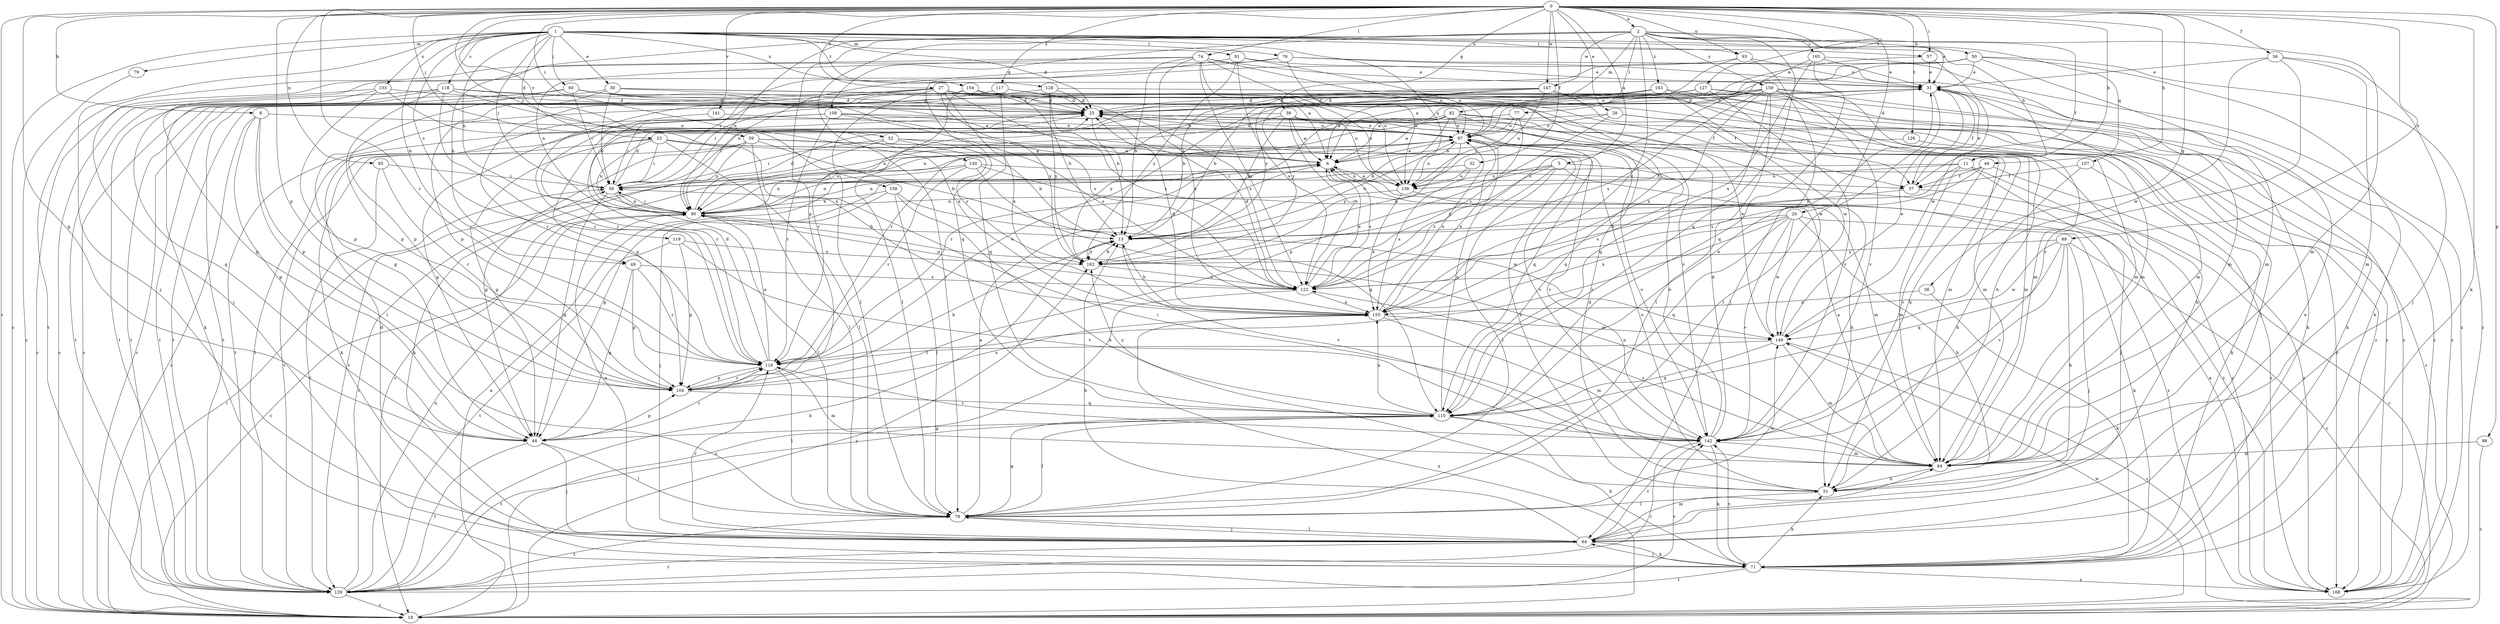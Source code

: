 strict digraph  {
0;
1;
2;
5;
6;
9;
11;
13;
18;
20;
23;
25;
27;
28;
30;
31;
32;
36;
37;
38;
39;
44;
46;
49;
50;
51;
52;
57;
58;
59;
60;
64;
71;
74;
76;
77;
78;
79;
81;
82;
84;
85;
89;
90;
93;
97;
98;
104;
107;
108;
110;
116;
117;
118;
119;
122;
126;
127;
128;
129;
133;
136;
140;
141;
142;
147;
149;
154;
155;
158;
159;
162;
163;
165;
168;
0 -> 2  [label=a];
0 -> 5  [label=a];
0 -> 9  [label=b];
0 -> 11  [label=b];
0 -> 18  [label=c];
0 -> 20  [label=d];
0 -> 27  [label=e];
0 -> 28  [label=e];
0 -> 32  [label=f];
0 -> 36  [label=f];
0 -> 38  [label=g];
0 -> 39  [label=g];
0 -> 44  [label=g];
0 -> 46  [label=h];
0 -> 52  [label=i];
0 -> 57  [label=i];
0 -> 59  [label=j];
0 -> 71  [label=k];
0 -> 74  [label=l];
0 -> 85  [label=n];
0 -> 89  [label=n];
0 -> 93  [label=o];
0 -> 98  [label=p];
0 -> 104  [label=p];
0 -> 116  [label=r];
0 -> 117  [label=s];
0 -> 126  [label=t];
0 -> 127  [label=t];
0 -> 140  [label=v];
0 -> 141  [label=v];
0 -> 147  [label=w];
0 -> 158  [label=y];
1 -> 11  [label=b];
1 -> 18  [label=c];
1 -> 23  [label=d];
1 -> 25  [label=d];
1 -> 30  [label=e];
1 -> 49  [label=h];
1 -> 57  [label=i];
1 -> 58  [label=i];
1 -> 60  [label=j];
1 -> 64  [label=j];
1 -> 76  [label=l];
1 -> 79  [label=m];
1 -> 81  [label=m];
1 -> 90  [label=n];
1 -> 93  [label=o];
1 -> 107  [label=q];
1 -> 118  [label=s];
1 -> 119  [label=s];
1 -> 128  [label=t];
1 -> 133  [label=u];
1 -> 136  [label=u];
1 -> 154  [label=x];
2 -> 31  [label=e];
2 -> 37  [label=f];
2 -> 49  [label=h];
2 -> 50  [label=h];
2 -> 77  [label=l];
2 -> 78  [label=l];
2 -> 82  [label=m];
2 -> 84  [label=m];
2 -> 90  [label=n];
2 -> 104  [label=p];
2 -> 108  [label=q];
2 -> 110  [label=q];
2 -> 147  [label=w];
2 -> 155  [label=x];
2 -> 159  [label=y];
2 -> 163  [label=z];
2 -> 165  [label=z];
5 -> 13  [label=b];
5 -> 51  [label=h];
5 -> 78  [label=l];
5 -> 122  [label=s];
5 -> 136  [label=u];
5 -> 162  [label=y];
5 -> 168  [label=z];
6 -> 58  [label=i];
6 -> 90  [label=n];
6 -> 122  [label=s];
6 -> 136  [label=u];
9 -> 18  [label=c];
9 -> 44  [label=g];
9 -> 78  [label=l];
9 -> 97  [label=o];
9 -> 104  [label=p];
11 -> 13  [label=b];
11 -> 64  [label=j];
11 -> 84  [label=m];
11 -> 90  [label=n];
11 -> 136  [label=u];
11 -> 168  [label=z];
13 -> 97  [label=o];
13 -> 142  [label=v];
13 -> 162  [label=y];
18 -> 6  [label=a];
18 -> 58  [label=i];
18 -> 149  [label=w];
18 -> 155  [label=x];
18 -> 162  [label=y];
20 -> 13  [label=b];
20 -> 51  [label=h];
20 -> 71  [label=k];
20 -> 110  [label=q];
20 -> 116  [label=r];
20 -> 142  [label=v];
20 -> 149  [label=w];
20 -> 155  [label=x];
23 -> 6  [label=a];
23 -> 44  [label=g];
23 -> 51  [label=h];
23 -> 58  [label=i];
23 -> 71  [label=k];
23 -> 78  [label=l];
23 -> 90  [label=n];
23 -> 142  [label=v];
25 -> 97  [label=o];
25 -> 104  [label=p];
25 -> 162  [label=y];
25 -> 168  [label=z];
27 -> 25  [label=d];
27 -> 78  [label=l];
27 -> 90  [label=n];
27 -> 116  [label=r];
27 -> 122  [label=s];
27 -> 129  [label=t];
27 -> 136  [label=u];
27 -> 142  [label=v];
27 -> 155  [label=x];
27 -> 162  [label=y];
28 -> 51  [label=h];
28 -> 84  [label=m];
28 -> 90  [label=n];
28 -> 97  [label=o];
28 -> 104  [label=p];
30 -> 18  [label=c];
30 -> 25  [label=d];
30 -> 37  [label=f];
30 -> 58  [label=i];
30 -> 104  [label=p];
30 -> 149  [label=w];
31 -> 25  [label=d];
31 -> 37  [label=f];
31 -> 58  [label=i];
31 -> 78  [label=l];
31 -> 84  [label=m];
31 -> 129  [label=t];
31 -> 168  [label=z];
32 -> 58  [label=i];
32 -> 136  [label=u];
32 -> 155  [label=x];
36 -> 31  [label=e];
36 -> 64  [label=j];
36 -> 84  [label=m];
36 -> 142  [label=v];
36 -> 149  [label=w];
37 -> 18  [label=c];
37 -> 31  [label=e];
37 -> 122  [label=s];
38 -> 71  [label=k];
38 -> 155  [label=x];
39 -> 6  [label=a];
39 -> 13  [label=b];
39 -> 51  [label=h];
39 -> 90  [label=n];
39 -> 97  [label=o];
39 -> 110  [label=q];
39 -> 122  [label=s];
39 -> 129  [label=t];
44 -> 64  [label=j];
44 -> 78  [label=l];
44 -> 104  [label=p];
44 -> 116  [label=r];
44 -> 129  [label=t];
46 -> 37  [label=f];
46 -> 44  [label=g];
46 -> 122  [label=s];
46 -> 142  [label=v];
46 -> 168  [label=z];
49 -> 44  [label=g];
49 -> 104  [label=p];
49 -> 116  [label=r];
49 -> 122  [label=s];
50 -> 6  [label=a];
50 -> 31  [label=e];
50 -> 58  [label=i];
50 -> 71  [label=k];
50 -> 84  [label=m];
50 -> 97  [label=o];
50 -> 168  [label=z];
51 -> 25  [label=d];
51 -> 78  [label=l];
51 -> 97  [label=o];
52 -> 6  [label=a];
52 -> 13  [label=b];
52 -> 58  [label=i];
52 -> 71  [label=k];
52 -> 162  [label=y];
57 -> 31  [label=e];
57 -> 149  [label=w];
57 -> 162  [label=y];
58 -> 25  [label=d];
58 -> 44  [label=g];
58 -> 78  [label=l];
58 -> 90  [label=n];
59 -> 6  [label=a];
59 -> 13  [label=b];
59 -> 44  [label=g];
59 -> 78  [label=l];
59 -> 90  [label=n];
59 -> 129  [label=t];
59 -> 142  [label=v];
60 -> 6  [label=a];
60 -> 25  [label=d];
60 -> 58  [label=i];
60 -> 71  [label=k];
60 -> 104  [label=p];
60 -> 122  [label=s];
60 -> 129  [label=t];
60 -> 136  [label=u];
64 -> 13  [label=b];
64 -> 25  [label=d];
64 -> 31  [label=e];
64 -> 71  [label=k];
64 -> 78  [label=l];
64 -> 84  [label=m];
64 -> 90  [label=n];
64 -> 116  [label=r];
64 -> 129  [label=t];
64 -> 142  [label=v];
71 -> 51  [label=h];
71 -> 64  [label=j];
71 -> 129  [label=t];
71 -> 142  [label=v];
71 -> 168  [label=z];
74 -> 6  [label=a];
74 -> 13  [label=b];
74 -> 31  [label=e];
74 -> 90  [label=n];
74 -> 97  [label=o];
74 -> 122  [label=s];
74 -> 129  [label=t];
74 -> 136  [label=u];
74 -> 155  [label=x];
76 -> 31  [label=e];
76 -> 64  [label=j];
76 -> 84  [label=m];
76 -> 90  [label=n];
76 -> 136  [label=u];
77 -> 97  [label=o];
77 -> 122  [label=s];
77 -> 129  [label=t];
77 -> 136  [label=u];
78 -> 6  [label=a];
78 -> 64  [label=j];
78 -> 110  [label=q];
78 -> 129  [label=t];
78 -> 149  [label=w];
79 -> 18  [label=c];
81 -> 31  [label=e];
81 -> 97  [label=o];
81 -> 110  [label=q];
81 -> 122  [label=s];
81 -> 162  [label=y];
82 -> 6  [label=a];
82 -> 13  [label=b];
82 -> 18  [label=c];
82 -> 58  [label=i];
82 -> 84  [label=m];
82 -> 97  [label=o];
82 -> 110  [label=q];
82 -> 116  [label=r];
84 -> 6  [label=a];
84 -> 51  [label=h];
84 -> 90  [label=n];
84 -> 122  [label=s];
85 -> 58  [label=i];
85 -> 116  [label=r];
85 -> 129  [label=t];
89 -> 18  [label=c];
89 -> 51  [label=h];
89 -> 64  [label=j];
89 -> 110  [label=q];
89 -> 142  [label=v];
89 -> 149  [label=w];
89 -> 162  [label=y];
90 -> 13  [label=b];
90 -> 18  [label=c];
90 -> 25  [label=d];
90 -> 58  [label=i];
90 -> 97  [label=o];
93 -> 31  [label=e];
93 -> 44  [label=g];
93 -> 64  [label=j];
93 -> 97  [label=o];
97 -> 6  [label=a];
97 -> 18  [label=c];
97 -> 25  [label=d];
97 -> 129  [label=t];
97 -> 136  [label=u];
97 -> 142  [label=v];
97 -> 155  [label=x];
97 -> 162  [label=y];
98 -> 18  [label=c];
98 -> 84  [label=m];
104 -> 13  [label=b];
104 -> 31  [label=e];
104 -> 110  [label=q];
104 -> 116  [label=r];
104 -> 155  [label=x];
107 -> 37  [label=f];
107 -> 51  [label=h];
107 -> 168  [label=z];
108 -> 44  [label=g];
108 -> 58  [label=i];
108 -> 84  [label=m];
108 -> 97  [label=o];
108 -> 116  [label=r];
108 -> 122  [label=s];
110 -> 31  [label=e];
110 -> 44  [label=g];
110 -> 71  [label=k];
110 -> 78  [label=l];
110 -> 97  [label=o];
110 -> 129  [label=t];
110 -> 142  [label=v];
110 -> 155  [label=x];
110 -> 162  [label=y];
116 -> 25  [label=d];
116 -> 78  [label=l];
116 -> 84  [label=m];
116 -> 90  [label=n];
116 -> 104  [label=p];
117 -> 25  [label=d];
117 -> 110  [label=q];
117 -> 116  [label=r];
117 -> 122  [label=s];
118 -> 18  [label=c];
118 -> 25  [label=d];
118 -> 104  [label=p];
118 -> 116  [label=r];
118 -> 129  [label=t];
118 -> 149  [label=w];
118 -> 155  [label=x];
119 -> 104  [label=p];
119 -> 129  [label=t];
119 -> 142  [label=v];
119 -> 162  [label=y];
122 -> 6  [label=a];
122 -> 18  [label=c];
122 -> 25  [label=d];
122 -> 90  [label=n];
122 -> 155  [label=x];
126 -> 6  [label=a];
126 -> 71  [label=k];
127 -> 13  [label=b];
127 -> 25  [label=d];
127 -> 44  [label=g];
127 -> 71  [label=k];
127 -> 142  [label=v];
127 -> 168  [label=z];
128 -> 13  [label=b];
128 -> 25  [label=d];
128 -> 129  [label=t];
128 -> 162  [label=y];
128 -> 168  [label=z];
129 -> 13  [label=b];
129 -> 18  [label=c];
129 -> 58  [label=i];
129 -> 90  [label=n];
129 -> 142  [label=v];
133 -> 18  [label=c];
133 -> 25  [label=d];
133 -> 44  [label=g];
133 -> 104  [label=p];
133 -> 155  [label=x];
136 -> 6  [label=a];
136 -> 90  [label=n];
136 -> 155  [label=x];
136 -> 168  [label=z];
140 -> 37  [label=f];
140 -> 58  [label=i];
140 -> 84  [label=m];
140 -> 90  [label=n];
140 -> 110  [label=q];
140 -> 116  [label=r];
141 -> 97  [label=o];
141 -> 116  [label=r];
142 -> 25  [label=d];
142 -> 58  [label=i];
142 -> 71  [label=k];
142 -> 84  [label=m];
142 -> 97  [label=o];
142 -> 116  [label=r];
142 -> 129  [label=t];
147 -> 6  [label=a];
147 -> 13  [label=b];
147 -> 25  [label=d];
147 -> 37  [label=f];
147 -> 84  [label=m];
147 -> 116  [label=r];
147 -> 136  [label=u];
147 -> 168  [label=z];
149 -> 18  [label=c];
149 -> 31  [label=e];
149 -> 84  [label=m];
149 -> 110  [label=q];
149 -> 116  [label=r];
154 -> 13  [label=b];
154 -> 18  [label=c];
154 -> 25  [label=d];
154 -> 78  [label=l];
154 -> 168  [label=z];
155 -> 13  [label=b];
155 -> 25  [label=d];
155 -> 84  [label=m];
155 -> 97  [label=o];
155 -> 149  [label=w];
158 -> 51  [label=h];
158 -> 64  [label=j];
158 -> 78  [label=l];
158 -> 90  [label=n];
158 -> 149  [label=w];
159 -> 6  [label=a];
159 -> 25  [label=d];
159 -> 51  [label=h];
159 -> 71  [label=k];
159 -> 78  [label=l];
159 -> 84  [label=m];
159 -> 110  [label=q];
159 -> 122  [label=s];
159 -> 142  [label=v];
159 -> 155  [label=x];
159 -> 162  [label=y];
162 -> 13  [label=b];
162 -> 122  [label=s];
163 -> 25  [label=d];
163 -> 64  [label=j];
163 -> 84  [label=m];
163 -> 116  [label=r];
163 -> 129  [label=t];
163 -> 149  [label=w];
165 -> 31  [label=e];
165 -> 110  [label=q];
165 -> 122  [label=s];
165 -> 155  [label=x];
165 -> 168  [label=z];
168 -> 6  [label=a];
}
